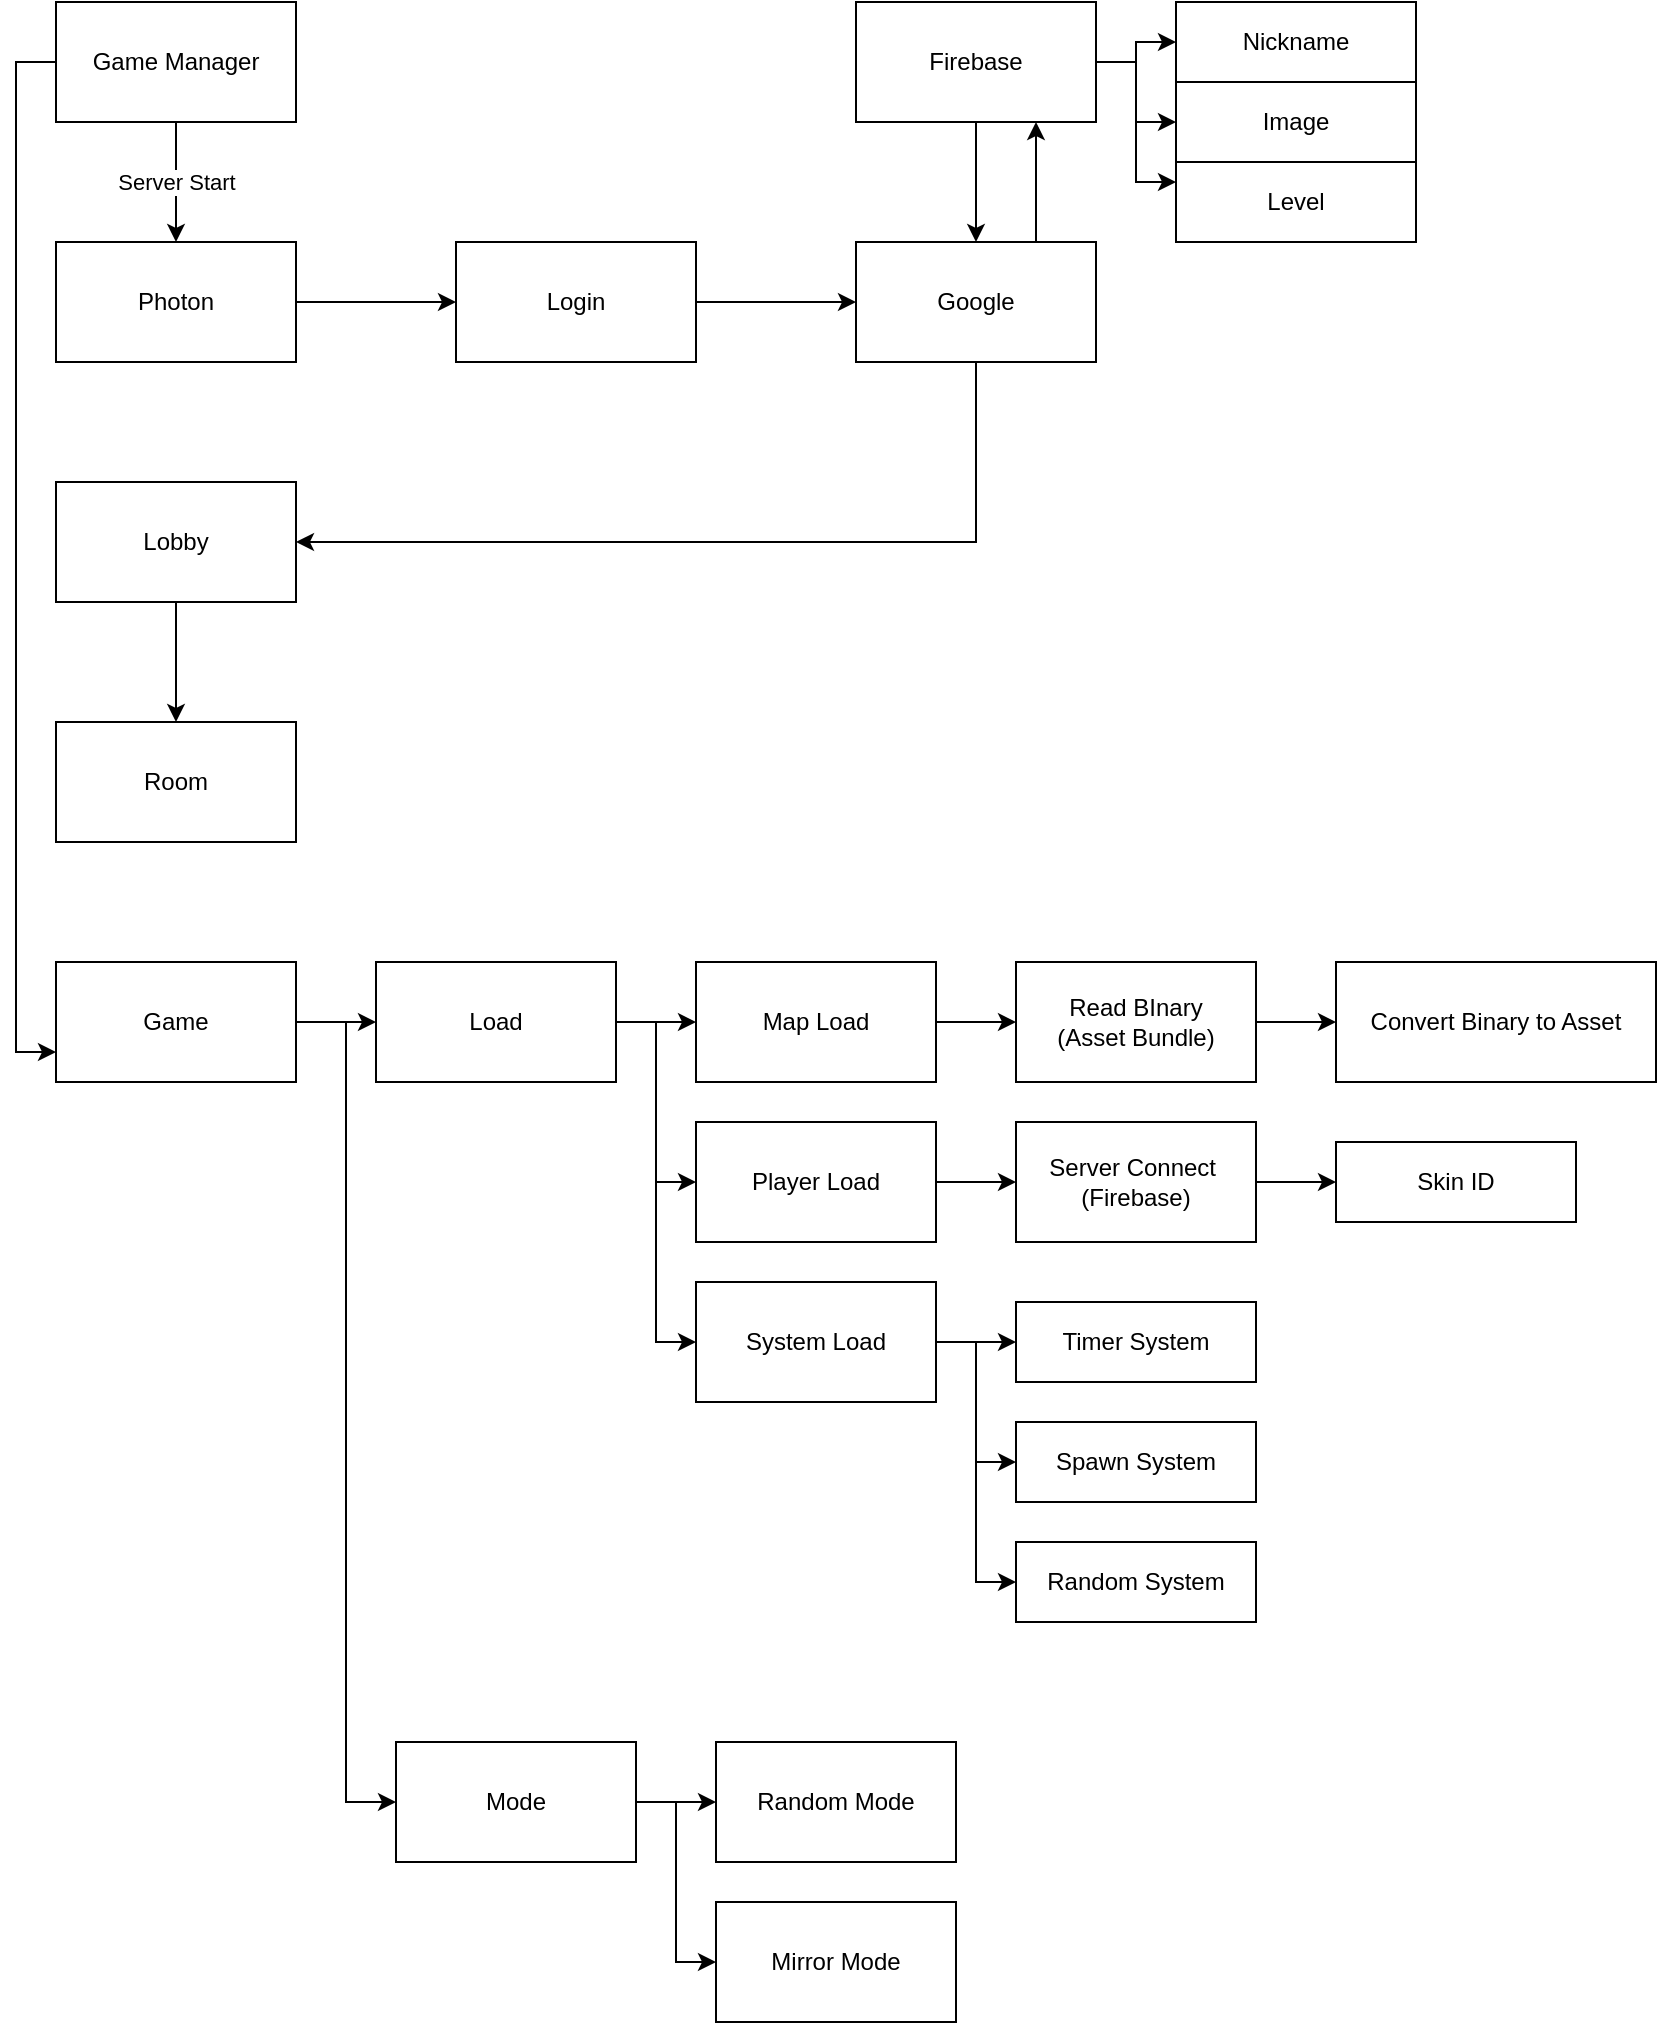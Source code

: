 <mxfile version="21.3.6" type="github">
  <diagram id="C5RBs43oDa-KdzZeNtuy" name="Page-1">
    <mxGraphModel dx="1434" dy="796" grid="1" gridSize="10" guides="1" tooltips="1" connect="1" arrows="1" fold="1" page="1" pageScale="1" pageWidth="827" pageHeight="1169" math="0" shadow="0">
      <root>
        <mxCell id="WIyWlLk6GJQsqaUBKTNV-0" />
        <mxCell id="WIyWlLk6GJQsqaUBKTNV-1" parent="WIyWlLk6GJQsqaUBKTNV-0" />
        <mxCell id="qJfBMexuMtOe4xnAb7Ig-5" value="Server Start" style="edgeStyle=orthogonalEdgeStyle;rounded=0;orthogonalLoop=1;jettySize=auto;html=1;exitX=0.5;exitY=1;exitDx=0;exitDy=0;entryX=0.5;entryY=0;entryDx=0;entryDy=0;" edge="1" parent="WIyWlLk6GJQsqaUBKTNV-1" source="qJfBMexuMtOe4xnAb7Ig-0" target="qJfBMexuMtOe4xnAb7Ig-1">
          <mxGeometry relative="1" as="geometry" />
        </mxCell>
        <mxCell id="qJfBMexuMtOe4xnAb7Ig-20" style="edgeStyle=orthogonalEdgeStyle;rounded=0;orthogonalLoop=1;jettySize=auto;html=1;exitX=0;exitY=0.5;exitDx=0;exitDy=0;entryX=0;entryY=0.75;entryDx=0;entryDy=0;" edge="1" parent="WIyWlLk6GJQsqaUBKTNV-1" source="qJfBMexuMtOe4xnAb7Ig-0" target="qJfBMexuMtOe4xnAb7Ig-19">
          <mxGeometry relative="1" as="geometry" />
        </mxCell>
        <mxCell id="qJfBMexuMtOe4xnAb7Ig-0" value="Game Manager" style="rounded=0;whiteSpace=wrap;html=1;" vertex="1" parent="WIyWlLk6GJQsqaUBKTNV-1">
          <mxGeometry x="40" y="40" width="120" height="60" as="geometry" />
        </mxCell>
        <mxCell id="qJfBMexuMtOe4xnAb7Ig-8" style="edgeStyle=orthogonalEdgeStyle;rounded=0;orthogonalLoop=1;jettySize=auto;html=1;exitX=1;exitY=0.5;exitDx=0;exitDy=0;entryX=0;entryY=0.5;entryDx=0;entryDy=0;" edge="1" parent="WIyWlLk6GJQsqaUBKTNV-1" source="qJfBMexuMtOe4xnAb7Ig-1" target="qJfBMexuMtOe4xnAb7Ig-6">
          <mxGeometry relative="1" as="geometry" />
        </mxCell>
        <mxCell id="qJfBMexuMtOe4xnAb7Ig-1" value="Photon" style="rounded=0;whiteSpace=wrap;html=1;" vertex="1" parent="WIyWlLk6GJQsqaUBKTNV-1">
          <mxGeometry x="40" y="160" width="120" height="60" as="geometry" />
        </mxCell>
        <mxCell id="qJfBMexuMtOe4xnAb7Ig-11" style="edgeStyle=orthogonalEdgeStyle;rounded=0;orthogonalLoop=1;jettySize=auto;html=1;exitX=1;exitY=0.5;exitDx=0;exitDy=0;entryX=0;entryY=0.5;entryDx=0;entryDy=0;" edge="1" parent="WIyWlLk6GJQsqaUBKTNV-1" source="qJfBMexuMtOe4xnAb7Ig-6" target="qJfBMexuMtOe4xnAb7Ig-10">
          <mxGeometry relative="1" as="geometry" />
        </mxCell>
        <mxCell id="qJfBMexuMtOe4xnAb7Ig-6" value="Login" style="rounded=0;whiteSpace=wrap;html=1;" vertex="1" parent="WIyWlLk6GJQsqaUBKTNV-1">
          <mxGeometry x="240" y="160" width="120" height="60" as="geometry" />
        </mxCell>
        <mxCell id="qJfBMexuMtOe4xnAb7Ig-14" style="edgeStyle=orthogonalEdgeStyle;rounded=0;orthogonalLoop=1;jettySize=auto;html=1;exitX=0.75;exitY=0;exitDx=0;exitDy=0;entryX=0.75;entryY=1;entryDx=0;entryDy=0;" edge="1" parent="WIyWlLk6GJQsqaUBKTNV-1" source="qJfBMexuMtOe4xnAb7Ig-10" target="qJfBMexuMtOe4xnAb7Ig-12">
          <mxGeometry relative="1" as="geometry" />
        </mxCell>
        <mxCell id="qJfBMexuMtOe4xnAb7Ig-16" style="edgeStyle=orthogonalEdgeStyle;rounded=0;orthogonalLoop=1;jettySize=auto;html=1;exitX=0.5;exitY=1;exitDx=0;exitDy=0;entryX=1;entryY=0.5;entryDx=0;entryDy=0;" edge="1" parent="WIyWlLk6GJQsqaUBKTNV-1" source="qJfBMexuMtOe4xnAb7Ig-10" target="qJfBMexuMtOe4xnAb7Ig-15">
          <mxGeometry relative="1" as="geometry" />
        </mxCell>
        <mxCell id="qJfBMexuMtOe4xnAb7Ig-10" value="Google" style="rounded=0;whiteSpace=wrap;html=1;" vertex="1" parent="WIyWlLk6GJQsqaUBKTNV-1">
          <mxGeometry x="440" y="160" width="120" height="60" as="geometry" />
        </mxCell>
        <mxCell id="qJfBMexuMtOe4xnAb7Ig-13" style="edgeStyle=orthogonalEdgeStyle;rounded=0;orthogonalLoop=1;jettySize=auto;html=1;exitX=0.5;exitY=1;exitDx=0;exitDy=0;entryX=0.5;entryY=0;entryDx=0;entryDy=0;" edge="1" parent="WIyWlLk6GJQsqaUBKTNV-1" source="qJfBMexuMtOe4xnAb7Ig-12" target="qJfBMexuMtOe4xnAb7Ig-10">
          <mxGeometry relative="1" as="geometry" />
        </mxCell>
        <mxCell id="qJfBMexuMtOe4xnAb7Ig-36" style="edgeStyle=orthogonalEdgeStyle;rounded=0;orthogonalLoop=1;jettySize=auto;html=1;exitX=1;exitY=0.5;exitDx=0;exitDy=0;entryX=0;entryY=0.5;entryDx=0;entryDy=0;" edge="1" parent="WIyWlLk6GJQsqaUBKTNV-1" source="qJfBMexuMtOe4xnAb7Ig-12" target="qJfBMexuMtOe4xnAb7Ig-33">
          <mxGeometry relative="1" as="geometry" />
        </mxCell>
        <mxCell id="qJfBMexuMtOe4xnAb7Ig-37" style="edgeStyle=orthogonalEdgeStyle;rounded=0;orthogonalLoop=1;jettySize=auto;html=1;exitX=1;exitY=0.5;exitDx=0;exitDy=0;entryX=0;entryY=0.5;entryDx=0;entryDy=0;" edge="1" parent="WIyWlLk6GJQsqaUBKTNV-1" source="qJfBMexuMtOe4xnAb7Ig-12" target="qJfBMexuMtOe4xnAb7Ig-34">
          <mxGeometry relative="1" as="geometry" />
        </mxCell>
        <mxCell id="qJfBMexuMtOe4xnAb7Ig-38" style="edgeStyle=orthogonalEdgeStyle;rounded=0;orthogonalLoop=1;jettySize=auto;html=1;exitX=1;exitY=0.5;exitDx=0;exitDy=0;entryX=0;entryY=0.25;entryDx=0;entryDy=0;" edge="1" parent="WIyWlLk6GJQsqaUBKTNV-1" source="qJfBMexuMtOe4xnAb7Ig-12" target="qJfBMexuMtOe4xnAb7Ig-35">
          <mxGeometry relative="1" as="geometry" />
        </mxCell>
        <mxCell id="qJfBMexuMtOe4xnAb7Ig-12" value="Firebase" style="rounded=0;whiteSpace=wrap;html=1;" vertex="1" parent="WIyWlLk6GJQsqaUBKTNV-1">
          <mxGeometry x="440" y="40" width="120" height="60" as="geometry" />
        </mxCell>
        <mxCell id="qJfBMexuMtOe4xnAb7Ig-18" style="edgeStyle=orthogonalEdgeStyle;rounded=0;orthogonalLoop=1;jettySize=auto;html=1;exitX=0.5;exitY=1;exitDx=0;exitDy=0;entryX=0.5;entryY=0;entryDx=0;entryDy=0;" edge="1" parent="WIyWlLk6GJQsqaUBKTNV-1" source="qJfBMexuMtOe4xnAb7Ig-15" target="qJfBMexuMtOe4xnAb7Ig-17">
          <mxGeometry relative="1" as="geometry" />
        </mxCell>
        <mxCell id="qJfBMexuMtOe4xnAb7Ig-15" value="Lobby" style="rounded=0;whiteSpace=wrap;html=1;" vertex="1" parent="WIyWlLk6GJQsqaUBKTNV-1">
          <mxGeometry x="40" y="280" width="120" height="60" as="geometry" />
        </mxCell>
        <mxCell id="qJfBMexuMtOe4xnAb7Ig-17" value="Room" style="rounded=0;whiteSpace=wrap;html=1;" vertex="1" parent="WIyWlLk6GJQsqaUBKTNV-1">
          <mxGeometry x="40" y="400" width="120" height="60" as="geometry" />
        </mxCell>
        <mxCell id="qJfBMexuMtOe4xnAb7Ig-44" style="edgeStyle=orthogonalEdgeStyle;rounded=0;orthogonalLoop=1;jettySize=auto;html=1;exitX=1;exitY=0.5;exitDx=0;exitDy=0;entryX=0;entryY=0.5;entryDx=0;entryDy=0;" edge="1" parent="WIyWlLk6GJQsqaUBKTNV-1" source="qJfBMexuMtOe4xnAb7Ig-19" target="qJfBMexuMtOe4xnAb7Ig-43">
          <mxGeometry relative="1" as="geometry" />
        </mxCell>
        <mxCell id="qJfBMexuMtOe4xnAb7Ig-49" style="edgeStyle=orthogonalEdgeStyle;rounded=0;orthogonalLoop=1;jettySize=auto;html=1;exitX=1;exitY=0.5;exitDx=0;exitDy=0;entryX=0;entryY=0.5;entryDx=0;entryDy=0;" edge="1" parent="WIyWlLk6GJQsqaUBKTNV-1" source="qJfBMexuMtOe4xnAb7Ig-19" target="qJfBMexuMtOe4xnAb7Ig-48">
          <mxGeometry relative="1" as="geometry" />
        </mxCell>
        <mxCell id="qJfBMexuMtOe4xnAb7Ig-19" value="Game" style="rounded=0;whiteSpace=wrap;html=1;" vertex="1" parent="WIyWlLk6GJQsqaUBKTNV-1">
          <mxGeometry x="40" y="520" width="120" height="60" as="geometry" />
        </mxCell>
        <mxCell id="qJfBMexuMtOe4xnAb7Ig-30" style="edgeStyle=orthogonalEdgeStyle;rounded=0;orthogonalLoop=1;jettySize=auto;html=1;exitX=1;exitY=0.5;exitDx=0;exitDy=0;" edge="1" parent="WIyWlLk6GJQsqaUBKTNV-1" source="qJfBMexuMtOe4xnAb7Ig-21" target="qJfBMexuMtOe4xnAb7Ig-28">
          <mxGeometry relative="1" as="geometry" />
        </mxCell>
        <mxCell id="qJfBMexuMtOe4xnAb7Ig-21" value="Map Load" style="rounded=0;whiteSpace=wrap;html=1;" vertex="1" parent="WIyWlLk6GJQsqaUBKTNV-1">
          <mxGeometry x="360" y="520" width="120" height="60" as="geometry" />
        </mxCell>
        <mxCell id="qJfBMexuMtOe4xnAb7Ig-55" style="edgeStyle=orthogonalEdgeStyle;rounded=0;orthogonalLoop=1;jettySize=auto;html=1;exitX=1;exitY=0.5;exitDx=0;exitDy=0;entryX=0;entryY=0.5;entryDx=0;entryDy=0;" edge="1" parent="WIyWlLk6GJQsqaUBKTNV-1" source="qJfBMexuMtOe4xnAb7Ig-22" target="qJfBMexuMtOe4xnAb7Ig-32">
          <mxGeometry relative="1" as="geometry" />
        </mxCell>
        <mxCell id="qJfBMexuMtOe4xnAb7Ig-22" value="Player Load" style="rounded=0;whiteSpace=wrap;html=1;" vertex="1" parent="WIyWlLk6GJQsqaUBKTNV-1">
          <mxGeometry x="360" y="600" width="120" height="60" as="geometry" />
        </mxCell>
        <mxCell id="qJfBMexuMtOe4xnAb7Ig-60" style="edgeStyle=orthogonalEdgeStyle;rounded=0;orthogonalLoop=1;jettySize=auto;html=1;exitX=1;exitY=0.5;exitDx=0;exitDy=0;" edge="1" parent="WIyWlLk6GJQsqaUBKTNV-1" source="qJfBMexuMtOe4xnAb7Ig-26" target="qJfBMexuMtOe4xnAb7Ig-57">
          <mxGeometry relative="1" as="geometry" />
        </mxCell>
        <mxCell id="qJfBMexuMtOe4xnAb7Ig-61" style="edgeStyle=orthogonalEdgeStyle;rounded=0;orthogonalLoop=1;jettySize=auto;html=1;exitX=1;exitY=0.5;exitDx=0;exitDy=0;entryX=0;entryY=0.5;entryDx=0;entryDy=0;" edge="1" parent="WIyWlLk6GJQsqaUBKTNV-1" source="qJfBMexuMtOe4xnAb7Ig-26" target="qJfBMexuMtOe4xnAb7Ig-58">
          <mxGeometry relative="1" as="geometry" />
        </mxCell>
        <mxCell id="qJfBMexuMtOe4xnAb7Ig-62" style="edgeStyle=orthogonalEdgeStyle;rounded=0;orthogonalLoop=1;jettySize=auto;html=1;exitX=1;exitY=0.5;exitDx=0;exitDy=0;entryX=0;entryY=0.5;entryDx=0;entryDy=0;" edge="1" parent="WIyWlLk6GJQsqaUBKTNV-1" source="qJfBMexuMtOe4xnAb7Ig-26" target="qJfBMexuMtOe4xnAb7Ig-59">
          <mxGeometry relative="1" as="geometry" />
        </mxCell>
        <mxCell id="qJfBMexuMtOe4xnAb7Ig-26" value="System Load" style="rounded=0;whiteSpace=wrap;html=1;" vertex="1" parent="WIyWlLk6GJQsqaUBKTNV-1">
          <mxGeometry x="360" y="680" width="120" height="60" as="geometry" />
        </mxCell>
        <mxCell id="qJfBMexuMtOe4xnAb7Ig-31" style="edgeStyle=orthogonalEdgeStyle;rounded=0;orthogonalLoop=1;jettySize=auto;html=1;exitX=1;exitY=0.5;exitDx=0;exitDy=0;entryX=0;entryY=0.5;entryDx=0;entryDy=0;" edge="1" parent="WIyWlLk6GJQsqaUBKTNV-1" source="qJfBMexuMtOe4xnAb7Ig-28" target="qJfBMexuMtOe4xnAb7Ig-29">
          <mxGeometry relative="1" as="geometry" />
        </mxCell>
        <mxCell id="qJfBMexuMtOe4xnAb7Ig-28" value="Read BInary&lt;br&gt;(Asset Bundle)" style="rounded=0;whiteSpace=wrap;html=1;" vertex="1" parent="WIyWlLk6GJQsqaUBKTNV-1">
          <mxGeometry x="520" y="520" width="120" height="60" as="geometry" />
        </mxCell>
        <mxCell id="qJfBMexuMtOe4xnAb7Ig-29" value="Convert Binary to Asset" style="rounded=0;whiteSpace=wrap;html=1;" vertex="1" parent="WIyWlLk6GJQsqaUBKTNV-1">
          <mxGeometry x="680" y="520" width="160" height="60" as="geometry" />
        </mxCell>
        <mxCell id="qJfBMexuMtOe4xnAb7Ig-56" style="edgeStyle=orthogonalEdgeStyle;rounded=0;orthogonalLoop=1;jettySize=auto;html=1;exitX=1;exitY=0.5;exitDx=0;exitDy=0;entryX=0;entryY=0.5;entryDx=0;entryDy=0;" edge="1" parent="WIyWlLk6GJQsqaUBKTNV-1" source="qJfBMexuMtOe4xnAb7Ig-32" target="qJfBMexuMtOe4xnAb7Ig-42">
          <mxGeometry relative="1" as="geometry" />
        </mxCell>
        <mxCell id="qJfBMexuMtOe4xnAb7Ig-32" value="Server Connect&amp;nbsp;&lt;br&gt;(Firebase)" style="rounded=0;whiteSpace=wrap;html=1;" vertex="1" parent="WIyWlLk6GJQsqaUBKTNV-1">
          <mxGeometry x="520" y="600" width="120" height="60" as="geometry" />
        </mxCell>
        <mxCell id="qJfBMexuMtOe4xnAb7Ig-33" value="Nickname" style="rounded=0;whiteSpace=wrap;html=1;" vertex="1" parent="WIyWlLk6GJQsqaUBKTNV-1">
          <mxGeometry x="600" y="40" width="120" height="40" as="geometry" />
        </mxCell>
        <mxCell id="qJfBMexuMtOe4xnAb7Ig-34" value="Image" style="rounded=0;whiteSpace=wrap;html=1;" vertex="1" parent="WIyWlLk6GJQsqaUBKTNV-1">
          <mxGeometry x="600" y="80" width="120" height="40" as="geometry" />
        </mxCell>
        <mxCell id="qJfBMexuMtOe4xnAb7Ig-35" value="Level" style="rounded=0;whiteSpace=wrap;html=1;" vertex="1" parent="WIyWlLk6GJQsqaUBKTNV-1">
          <mxGeometry x="600" y="120" width="120" height="40" as="geometry" />
        </mxCell>
        <mxCell id="qJfBMexuMtOe4xnAb7Ig-42" value="Skin ID" style="rounded=0;whiteSpace=wrap;html=1;" vertex="1" parent="WIyWlLk6GJQsqaUBKTNV-1">
          <mxGeometry x="680" y="610" width="120" height="40" as="geometry" />
        </mxCell>
        <mxCell id="qJfBMexuMtOe4xnAb7Ig-45" style="edgeStyle=orthogonalEdgeStyle;rounded=0;orthogonalLoop=1;jettySize=auto;html=1;exitX=1;exitY=0.5;exitDx=0;exitDy=0;entryX=0;entryY=0.5;entryDx=0;entryDy=0;" edge="1" parent="WIyWlLk6GJQsqaUBKTNV-1" source="qJfBMexuMtOe4xnAb7Ig-43" target="qJfBMexuMtOe4xnAb7Ig-21">
          <mxGeometry relative="1" as="geometry" />
        </mxCell>
        <mxCell id="qJfBMexuMtOe4xnAb7Ig-46" style="edgeStyle=orthogonalEdgeStyle;rounded=0;orthogonalLoop=1;jettySize=auto;html=1;exitX=1;exitY=0.5;exitDx=0;exitDy=0;entryX=0;entryY=0.5;entryDx=0;entryDy=0;" edge="1" parent="WIyWlLk6GJQsqaUBKTNV-1" source="qJfBMexuMtOe4xnAb7Ig-43" target="qJfBMexuMtOe4xnAb7Ig-22">
          <mxGeometry relative="1" as="geometry" />
        </mxCell>
        <mxCell id="qJfBMexuMtOe4xnAb7Ig-47" style="edgeStyle=orthogonalEdgeStyle;rounded=0;orthogonalLoop=1;jettySize=auto;html=1;exitX=1;exitY=0.5;exitDx=0;exitDy=0;entryX=0;entryY=0.5;entryDx=0;entryDy=0;" edge="1" parent="WIyWlLk6GJQsqaUBKTNV-1" source="qJfBMexuMtOe4xnAb7Ig-43" target="qJfBMexuMtOe4xnAb7Ig-26">
          <mxGeometry relative="1" as="geometry" />
        </mxCell>
        <mxCell id="qJfBMexuMtOe4xnAb7Ig-43" value="Load" style="rounded=0;whiteSpace=wrap;html=1;" vertex="1" parent="WIyWlLk6GJQsqaUBKTNV-1">
          <mxGeometry x="200" y="520" width="120" height="60" as="geometry" />
        </mxCell>
        <mxCell id="qJfBMexuMtOe4xnAb7Ig-51" value="" style="edgeStyle=orthogonalEdgeStyle;rounded=0;orthogonalLoop=1;jettySize=auto;html=1;" edge="1" parent="WIyWlLk6GJQsqaUBKTNV-1" source="qJfBMexuMtOe4xnAb7Ig-48" target="qJfBMexuMtOe4xnAb7Ig-50">
          <mxGeometry relative="1" as="geometry" />
        </mxCell>
        <mxCell id="qJfBMexuMtOe4xnAb7Ig-53" style="edgeStyle=orthogonalEdgeStyle;rounded=0;orthogonalLoop=1;jettySize=auto;html=1;exitX=1;exitY=0.5;exitDx=0;exitDy=0;entryX=0;entryY=0.5;entryDx=0;entryDy=0;" edge="1" parent="WIyWlLk6GJQsqaUBKTNV-1" source="qJfBMexuMtOe4xnAb7Ig-48" target="qJfBMexuMtOe4xnAb7Ig-52">
          <mxGeometry relative="1" as="geometry" />
        </mxCell>
        <mxCell id="qJfBMexuMtOe4xnAb7Ig-48" value="Mode" style="rounded=0;whiteSpace=wrap;html=1;" vertex="1" parent="WIyWlLk6GJQsqaUBKTNV-1">
          <mxGeometry x="210" y="910" width="120" height="60" as="geometry" />
        </mxCell>
        <mxCell id="qJfBMexuMtOe4xnAb7Ig-50" value="Random Mode" style="rounded=0;whiteSpace=wrap;html=1;" vertex="1" parent="WIyWlLk6GJQsqaUBKTNV-1">
          <mxGeometry x="370" y="910" width="120" height="60" as="geometry" />
        </mxCell>
        <mxCell id="qJfBMexuMtOe4xnAb7Ig-52" value="Mirror Mode" style="rounded=0;whiteSpace=wrap;html=1;" vertex="1" parent="WIyWlLk6GJQsqaUBKTNV-1">
          <mxGeometry x="370" y="990" width="120" height="60" as="geometry" />
        </mxCell>
        <mxCell id="qJfBMexuMtOe4xnAb7Ig-57" value="Timer System" style="rounded=0;whiteSpace=wrap;html=1;" vertex="1" parent="WIyWlLk6GJQsqaUBKTNV-1">
          <mxGeometry x="520" y="690" width="120" height="40" as="geometry" />
        </mxCell>
        <mxCell id="qJfBMexuMtOe4xnAb7Ig-58" value="Spawn System" style="rounded=0;whiteSpace=wrap;html=1;" vertex="1" parent="WIyWlLk6GJQsqaUBKTNV-1">
          <mxGeometry x="520" y="750" width="120" height="40" as="geometry" />
        </mxCell>
        <mxCell id="qJfBMexuMtOe4xnAb7Ig-59" value="Random System" style="rounded=0;whiteSpace=wrap;html=1;" vertex="1" parent="WIyWlLk6GJQsqaUBKTNV-1">
          <mxGeometry x="520" y="810" width="120" height="40" as="geometry" />
        </mxCell>
      </root>
    </mxGraphModel>
  </diagram>
</mxfile>
